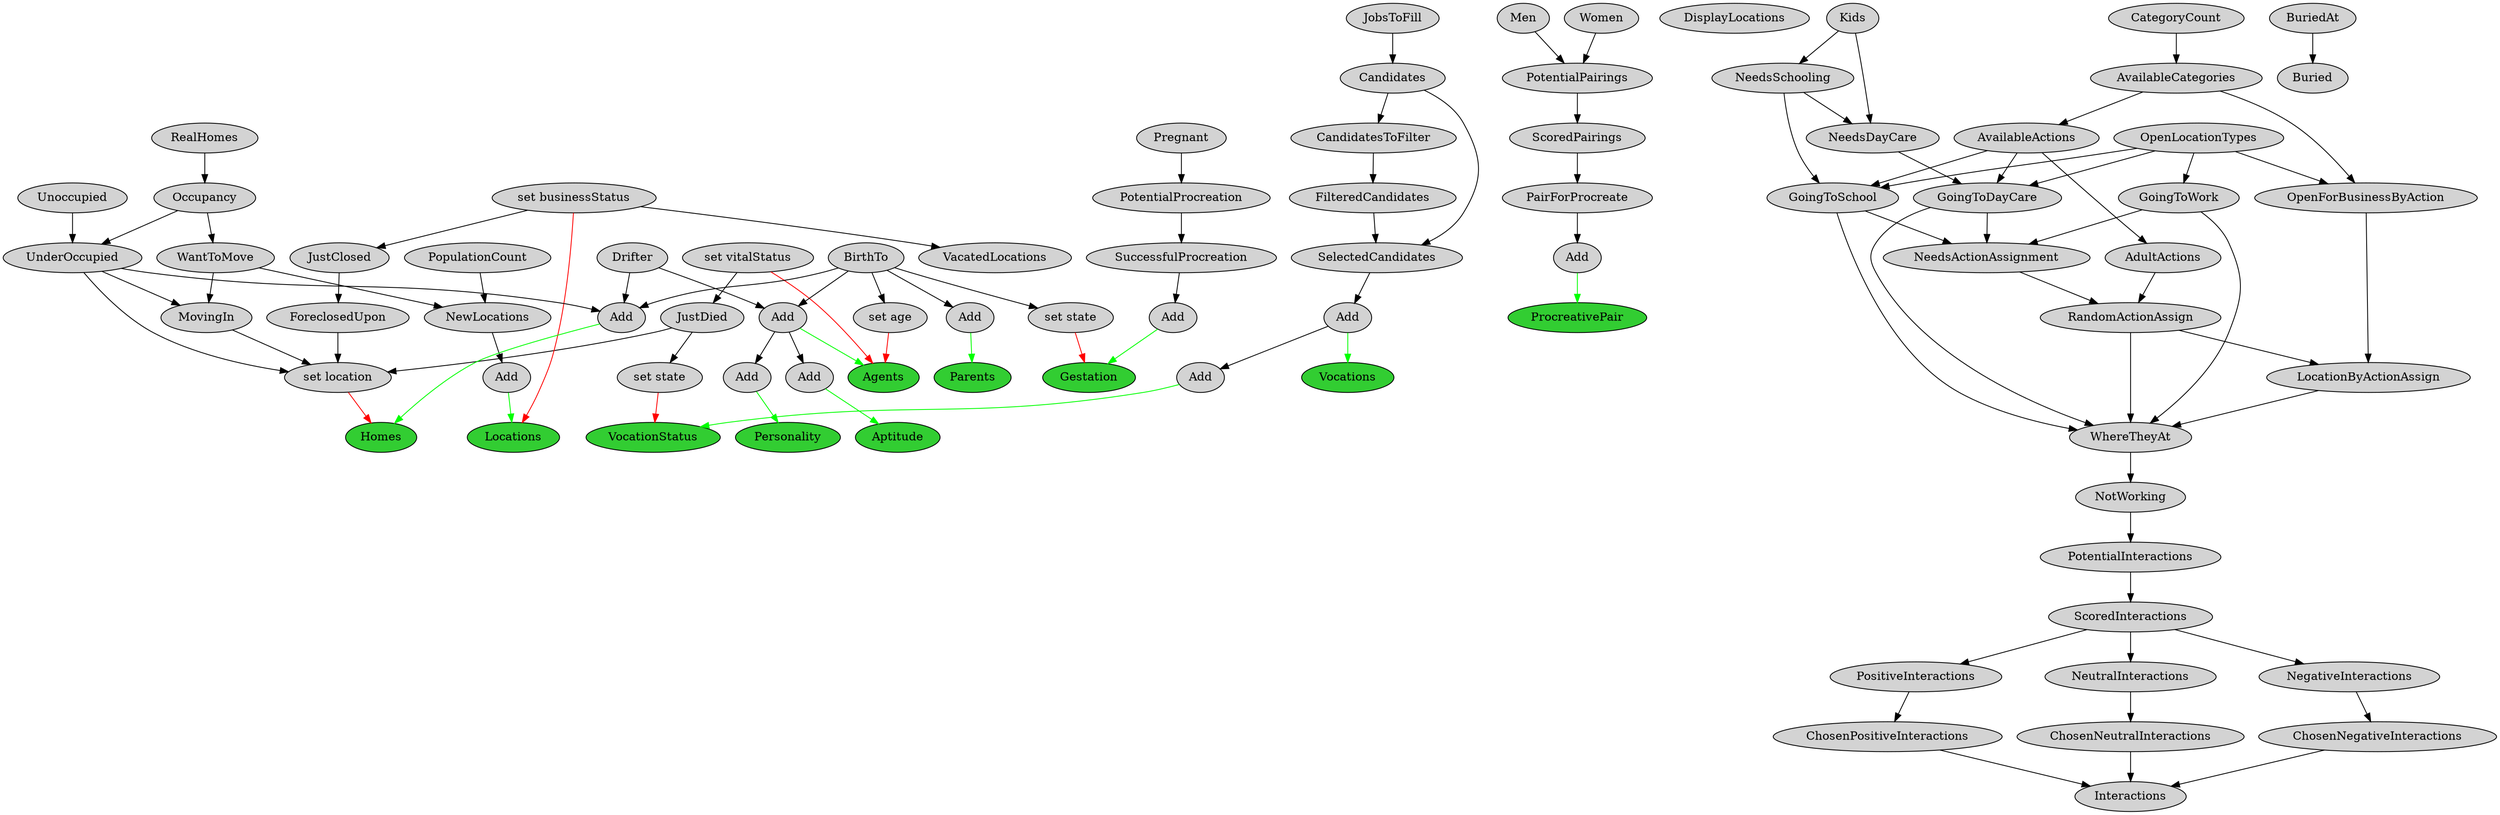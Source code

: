 digraph {
splines=true
overlap=false
maxiter=1000
node [ style="filled"]
v0 [ label = "Agents" fillcolor="limegreen"];
v1 [ label = "set vitalStatus" rank="min"];
v2 [ label = "set age"];
v3 [ label = "BirthTo" rank="min"];
v4 [ label = "Add"];
v5 [ label = "Drifter" rank="min"];
v6 [ label = "Personality" fillcolor="limegreen"];
v7 [ label = "Add"];
v8 [ label = "Aptitude" fillcolor="limegreen"];
v9 [ label = "Add"];
v10 [ label = "PopulationCount" rank="min"];
v11 [ label = "JustDied"];
v12 [ label = "Parents" fillcolor="limegreen"];
v13 [ label = "Add"];
v14 [ label = "Men" rank="min"];
v15 [ label = "Women" rank="min"];
v16 [ label = "ProcreativePair" fillcolor="limegreen"];
v17 [ label = "Add"];
v18 [ label = "PairForProcreate"];
v19 [ label = "ScoredPairings"];
v20 [ label = "PotentialPairings"];
v21 [ label = "PotentialProcreation"];
v22 [ label = "Pregnant" rank="min"];
v23 [ label = "Gestation" fillcolor="limegreen"];
v24 [ label = "set state"];
v25 [ label = "Add"];
v26 [ label = "SuccessfulProcreation"];
v27 [ label = "Locations" fillcolor="limegreen"];
v28 [ label = "set businessStatus" rank="min"];
v29 [ label = "Add"];
v30 [ label = "NewLocations"];
v31 [ label = "WantToMove"];
v32 [ label = "Occupancy"];
v33 [ label = "RealHomes" rank="min"];
v34 [ label = "JustClosed"];
v35 [ label = "VacatedLocations"];
v36 [ label = "DisplayLocations" rank="min"];
v37 [ label = "CategoryCount" rank="min"];
v38 [ label = "AvailableCategories"];
v39 [ label = "AvailableActions"];
v40 [ label = "Homes" fillcolor="limegreen"];
v41 [ label = "set location"];
v42 [ label = "UnderOccupied"];
v43 [ label = "Unoccupied" rank="min"];
v44 [ label = "ForeclosedUpon"];
v45 [ label = "MovingIn"];
v46 [ label = "Add"];
v47 [ label = "BuriedAt" rank="min"];
v48 [ label = "Buried"];
v49 [ label = "Vocations" fillcolor="limegreen"];
v50 [ label = "Add"];
v51 [ label = "SelectedCandidates"];
v52 [ label = "FilteredCandidates"];
v53 [ label = "CandidatesToFilter"];
v54 [ label = "Candidates"];
v55 [ label = "JobsToFill" rank="min"];
v56 [ label = "VocationStatus" fillcolor="limegreen"];
v57 [ label = "set state"];
v58 [ label = "Add"];
v59 [ label = "OpenLocationTypes" rank="min"];
v60 [ label = "Kids" rank="min"];
v61 [ label = "NeedsSchooling"];
v62 [ label = "NeedsDayCare"];
v63 [ label = "GoingToSchool"];
v64 [ label = "GoingToDayCare"];
v65 [ label = "GoingToWork"];
v66 [ label = "WhereTheyAt"];
v67 [ label = "RandomActionAssign"];
v68 [ label = "AdultActions"];
v69 [ label = "NeedsActionAssignment"];
v70 [ label = "LocationByActionAssign"];
v71 [ label = "OpenForBusinessByAction"];
v72 [ label = "Interactions"];
v73 [ label = "ChosenPositiveInteractions"];
v74 [ label = "PositiveInteractions"];
v75 [ label = "ScoredInteractions"];
v76 [ label = "PotentialInteractions"];
v77 [ label = "NotWorking"];
v78 [ label = "ChosenNeutralInteractions"];
v79 [ label = "NeutralInteractions"];
v80 [ label = "ChosenNegativeInteractions"];
v81 [ label = "NegativeInteractions"];
v1 -> v0 [ color="red" ]
v2 -> v0 [ color="red" ]
v3 -> v2
v4 -> v0 [ color="green" ]
v5 -> v4
v3 -> v4
v7 -> v6 [ color="green" ]
v4 -> v7
v9 -> v8 [ color="green" ]
v4 -> v9
v1 -> v11
v13 -> v12 [ color="green" ]
v3 -> v13
v17 -> v16 [ color="green" ]
v18 -> v17
v19 -> v18
v20 -> v19
v15 -> v20
v14 -> v20
v22 -> v21
v24 -> v23 [ color="red" ]
v3 -> v24
v25 -> v23 [ color="green" ]
v26 -> v25
v21 -> v26
v28 -> v27 [ color="red" ]
v29 -> v27 [ color="green" ]
v30 -> v29
v31 -> v30
v32 -> v31
v33 -> v32
v10 -> v30
v28 -> v34
v28 -> v35
v37 -> v38
v38 -> v39
v41 -> v40 [ color="red" ]
v11 -> v41
v42 -> v41
v32 -> v42
v43 -> v42
v44 -> v41
v34 -> v44
v45 -> v41
v31 -> v45
v42 -> v45
v46 -> v40 [ color="green" ]
v3 -> v46
v42 -> v46
v5 -> v46
v47 -> v48
v50 -> v49 [ color="green" ]
v51 -> v50
v52 -> v51
v53 -> v52
v54 -> v53
v55 -> v54
v54 -> v51
v57 -> v56 [ color="red" ]
v11 -> v57
v58 -> v56 [ color="green" ]
v50 -> v58
v60 -> v61
v61 -> v62
v60 -> v62
v39 -> v63
v59 -> v63
v61 -> v63
v39 -> v64
v59 -> v64
v62 -> v64
v59 -> v65
v63 -> v66
v64 -> v66
v65 -> v66
v67 -> v66
v68 -> v67
v39 -> v68
v69 -> v67
v65 -> v69
v64 -> v69
v63 -> v69
v70 -> v66
v67 -> v70
v71 -> v70
v38 -> v71
v59 -> v71
v73 -> v72
v74 -> v73
v75 -> v74
v76 -> v75
v77 -> v76
v66 -> v77
v78 -> v72
v79 -> v78
v75 -> v79
v80 -> v72
v81 -> v80
v75 -> v81
}

